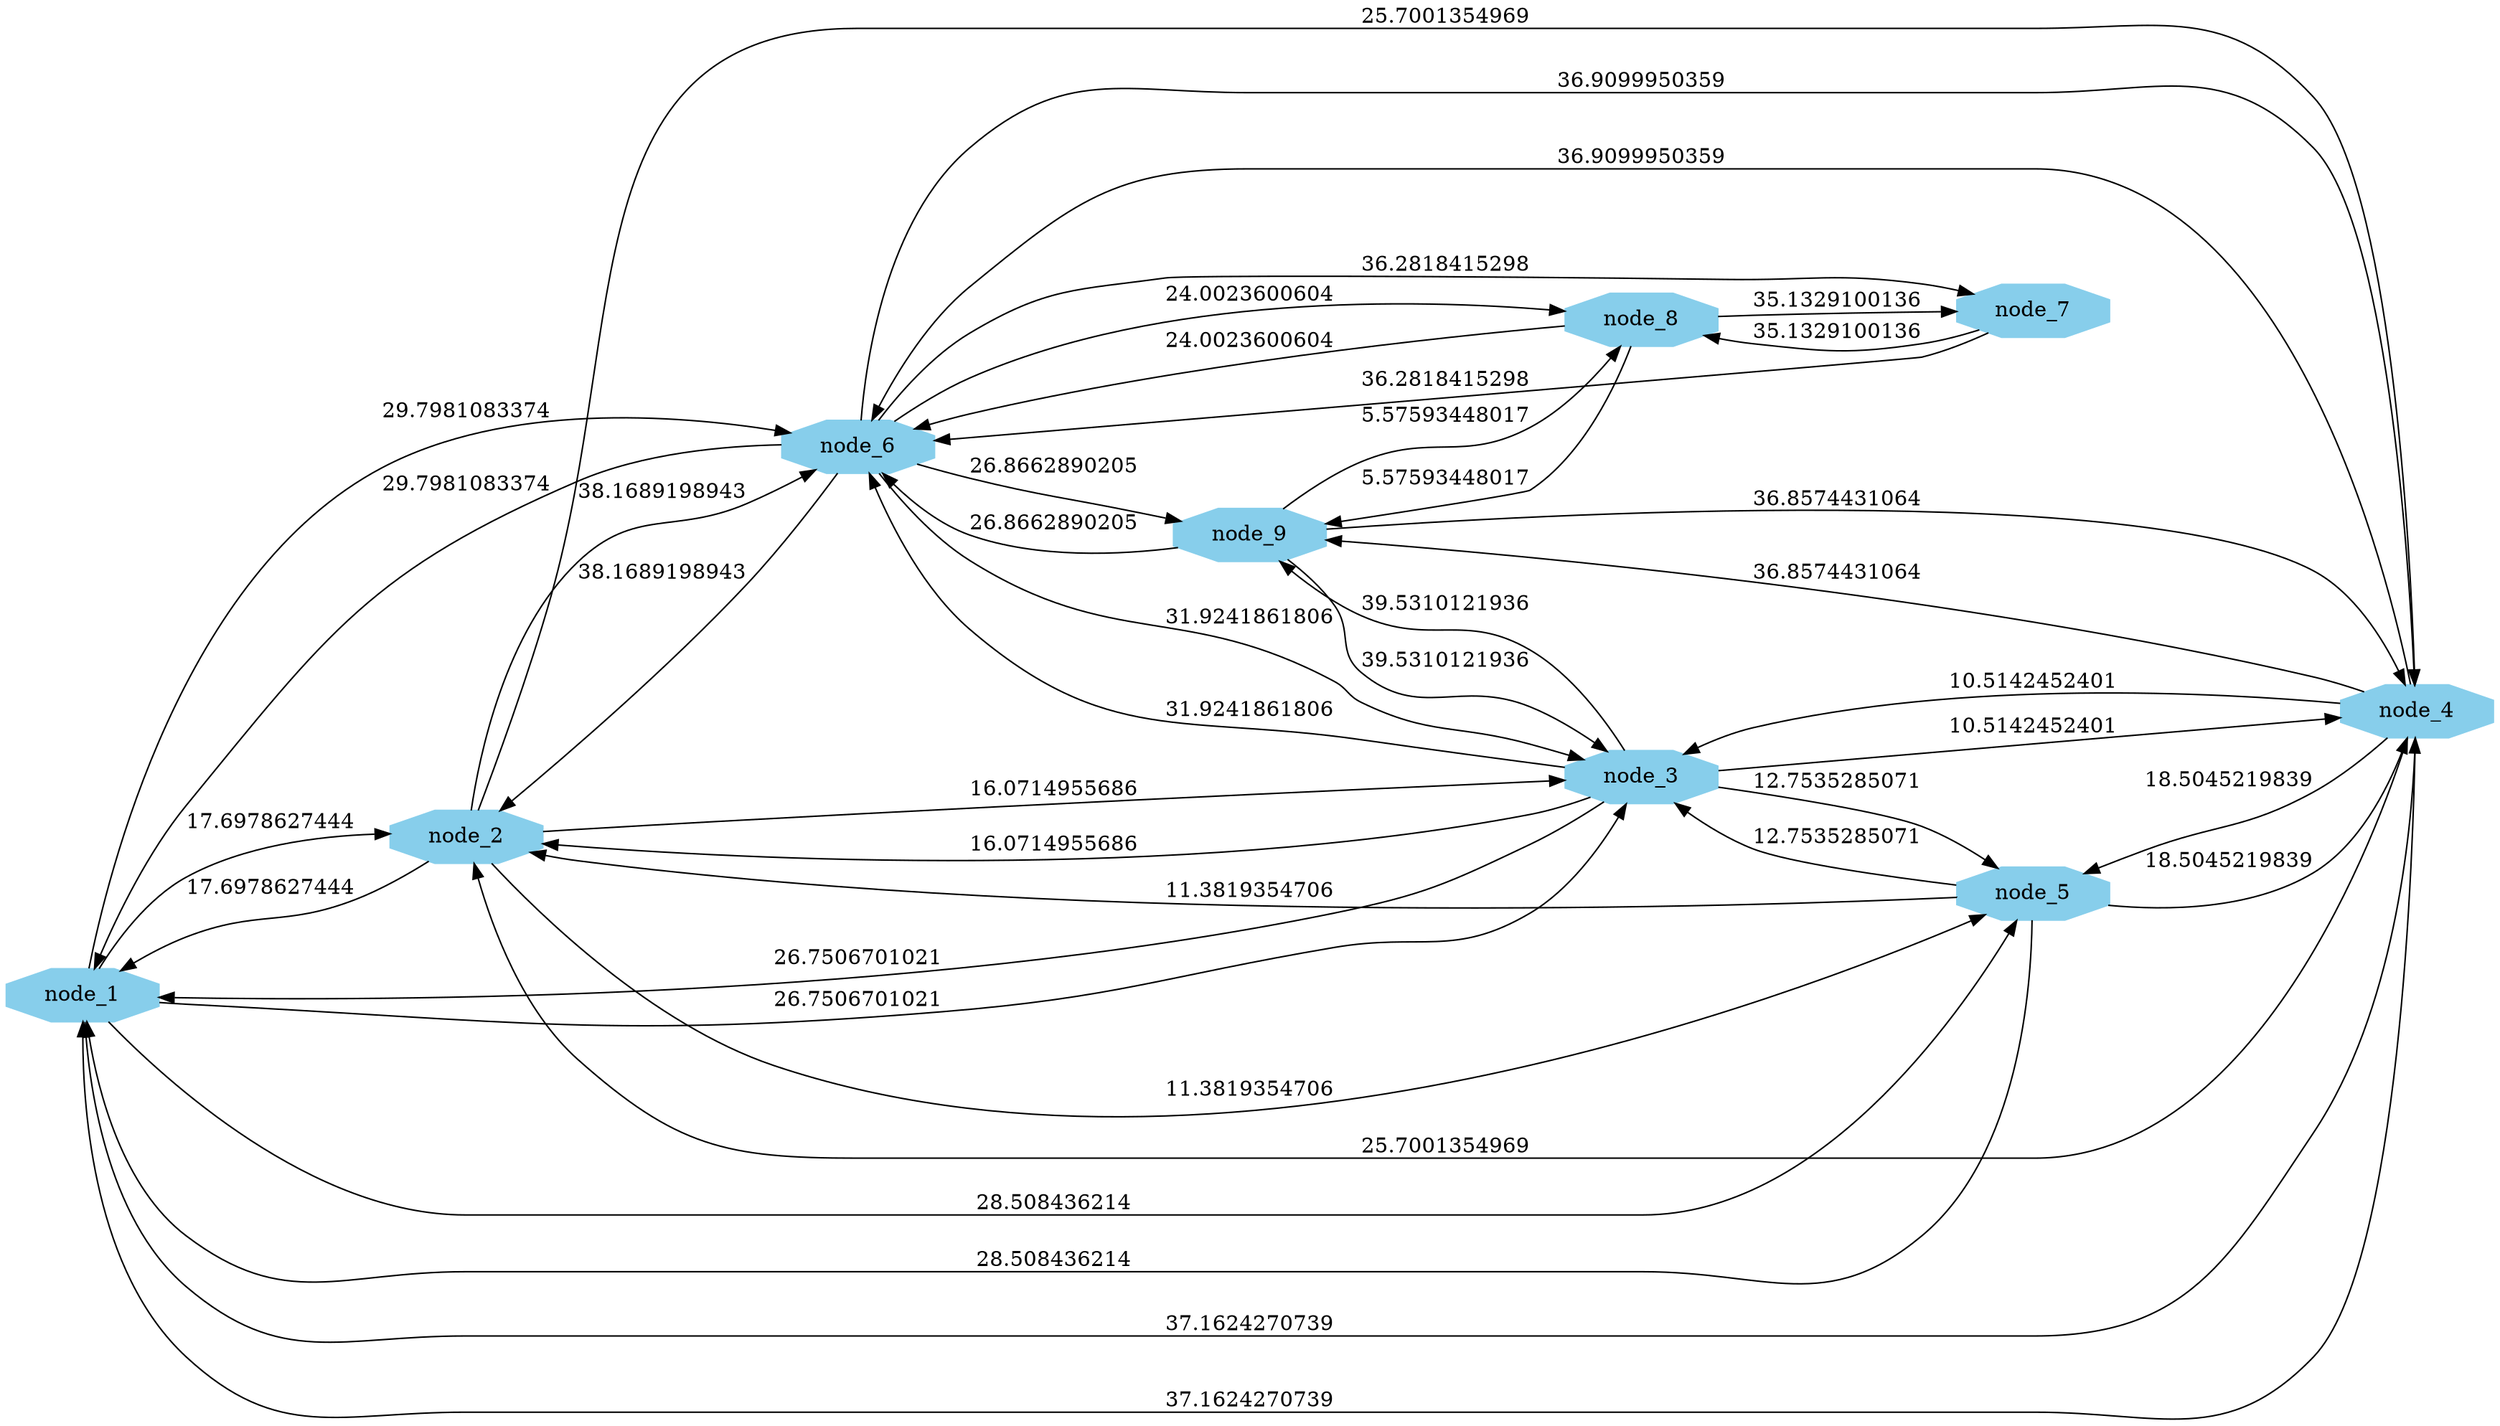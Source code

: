 digraph G {
node [width=.3,height=.3,shape=octagon,style=filled,color=skyblue];
overlap="false";
rankdir="LR";
aspect="1";
node_1 [pos="42.3923092418,65.8934558407!"];
node_2 [pos="25.0118917755,69.2304356752!"];
node_3 [pos="18.0825499292,54.7294980714!"];
node_4 [pos="9.37742392112,48.8328775009!"];
node_5 [pos="13.8975628258,66.7768368783!"];
node_6 [pos="44.036587035,36.1407482155!"];
node_7 [pos="65.8878676346,7.17708889994!"];
node_8 [pos="31.7589762389,15.5161618776!"];
node_9 [pos="26.2079451395,16.0425638723!"];
      node_9 -> node_6 [label="26.8662890205"];
      node_9 -> node_4 [label="36.8574431064"];
      node_9 -> node_3 [label="39.5310121936"];
      node_9 -> node_8 [label="5.57593448017"];
      node_8 -> node_7 [label="35.1329100136"];
      node_8 -> node_6 [label="24.0023600604"];
      node_8 -> node_9 [label="5.57593448017"];
      node_7 -> node_6 [label="36.2818415298"];
      node_7 -> node_8 [label="35.1329100136"];
      node_6 -> node_9 [label="26.8662890205"];
      node_6 -> node_8 [label="24.0023600604"];
      node_6 -> node_7 [label="36.2818415298"];
      node_6 -> node_4 [label="36.9099950359"];
      node_6 -> node_3 [label="31.9241861806"];
      node_6 -> node_2 [label="38.1689198943"];
      node_6 -> node_1 [label="29.7981083374"];
      node_5 -> node_4 [label="18.5045219839"];
      node_5 -> node_3 [label="12.7535285071"];
      node_5 -> node_2 [label="11.3819354706"];
      node_5 -> node_1 [label="28.508436214"];
      node_4 -> node_9 [label="36.8574431064"];
      node_4 -> node_6 [label="36.9099950359"];
      node_4 -> node_5 [label="18.5045219839"];
      node_4 -> node_3 [label="10.5142452401"];
      node_4 -> node_2 [label="25.7001354969"];
      node_4 -> node_1 [label="37.1624270739"];
      node_3 -> node_9 [label="39.5310121936"];
      node_3 -> node_6 [label="31.9241861806"];
      node_3 -> node_5 [label="12.7535285071"];
      node_3 -> node_4 [label="10.5142452401"];
      node_3 -> node_2 [label="16.0714955686"];
      node_3 -> node_1 [label="26.7506701021"];
      node_2 -> node_6 [label="38.1689198943"];
      node_2 -> node_5 [label="11.3819354706"];
      node_2 -> node_4 [label="25.7001354969"];
      node_2 -> node_3 [label="16.0714955686"];
      node_2 -> node_1 [label="17.6978627444"];
      node_1 -> node_6 [label="29.7981083374"];
      node_1 -> node_5 [label="28.508436214"];
      node_1 -> node_4 [label="37.1624270739"];
      node_1 -> node_3 [label="26.7506701021"];
      node_1 -> node_2 [label="17.6978627444"];
}